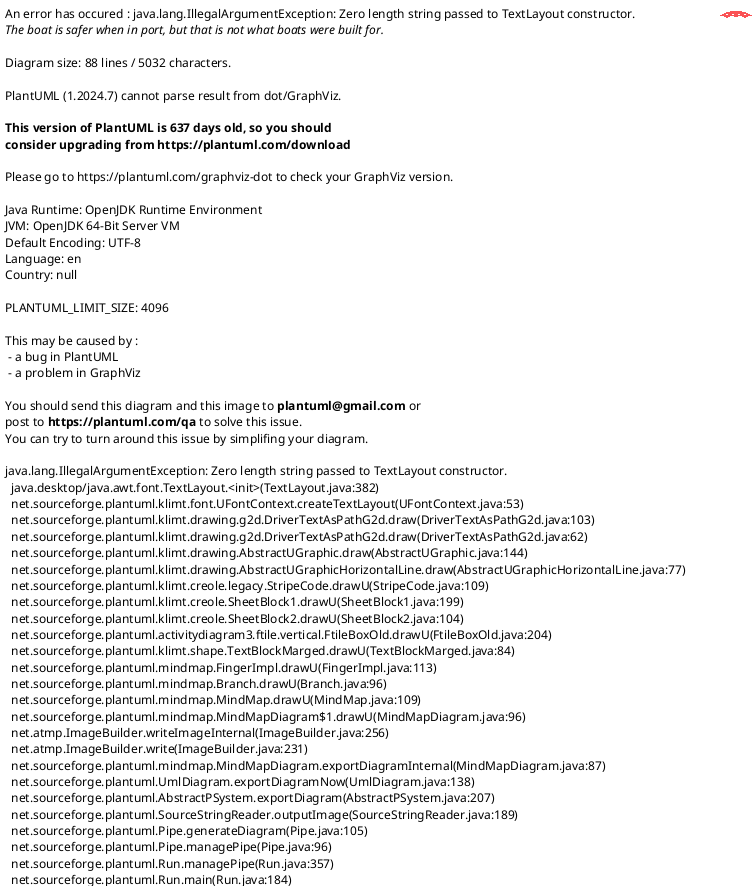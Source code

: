 @startmindmap
scale 850 width
*:[[https://docs.substrate.io/tutorials/get-started/node-metrics/ Monitor node metrics]] [[#总览 返回]]
<code>

Substrate exposes metrics about the operation of your network.

For example, you can collect information about:
1. how many peers your node is connected to
2. how much memory your node is using.

To visualize these metrics, you can use tools like Prometheus and Grafana.

This tutorial demonstrates how to use Grafana and Prometheus
to scrape and visualize these types of node metrics .
</code>;
**[#darkseagreen]:A possible architecture
<code>

+-----------+                     +-------------+                                                              +---------+
| Substrate |                     | Prometheus  |                                                              | Grafana |
+-----------+                     +-------------+                                                              +---------+
      |               -----------------\ |                                                                          |
      |               | Every 1 minute |-|                                                                          |
      |               |----------------| |                                                                          |
      |                                  |                                                                          |
      |        GET current metric values |                                                                          |
      |<---------------------------------|                                                                          |
      |                                  |                                                                          |
      | `substrate_peers_count 5`        |                                                                          |
      |--------------------------------->|                                                                          |
      |                                  | --------------------------------------------------------------------\    |
      |                                  |-| Save metric value with corresponding time stamp in local database |    |
      |                                  | |-------------------------------------------------------------------|    |
      |                                  |                                         -------------------------------\ |
      |                                  |                                         | Every time user opens graphs |-|
      |                                  |                                         |------------------------------| |
      |                                  |                                                                          |
      |                                  |       GET values of metric `substrate_peers_count` from time-X to time-Y |
      |                                  |<-------------------------------------------------------------------------|
      |                                  |                                                                          |
      |                                  | `substrate_peers_count (1582023828, 5), (1582023847, 4) [...]`           |
      |                                  |------------------------------------------------------------------------->|
      |                                  |                                                                          |
</code>;
**:Tutorial objectives
<code>

1. Install Prometheus and Grafana.
2. Configure Prometheus to capture a time series for your Substrate node.
3. Configure Grafana to visualize the node metrics collected using the Prometheus endpoint.
</code>;
** [[https://docs.substrate.io/tutorials/get-started/node-metrics/#install-prometheus-and-grafana Install Prometheus and Grafana]]
** Start a Substrate node
**:Configure Prometheus to scrape your Substrate node
<code>
# prometheus.yml

# --snip--

# A scrape configuration containing exactly one endpoint to scrape:
# Here it's Prometheus itself.
scrape_configs:
  # The job name is added as a label `job=<job_name>` to any timeseries scraped from this config.
  - job_name: "substrate_node"

    # metrics_path defaults to '/metrics'
    # scheme defaults to 'http'.

    # Override the global default and scrape targets from this job every 5 seconds.
    # ** NOTE: you want to have this *LESS THAN* the block time in order to ensure
    # ** that you have a data point for every block!
    scrape_interval: 5s

    static_configs:
      - targets: ["localhost:9615"]


# specify a custom config file instead if you made one here:
./prometheus --config.file prometheus.yml
</code>;
***:Check all Prometheus metrics
<code>

curl localhost:9615/metrics
</code>;
**** [[https://docs.substrate.io/tutorials/get-started/node-metrics/#visualizing-prometheus-metrics-with-grafana Visualizing Prometheus metrics with Grafana]]
@endmindmap